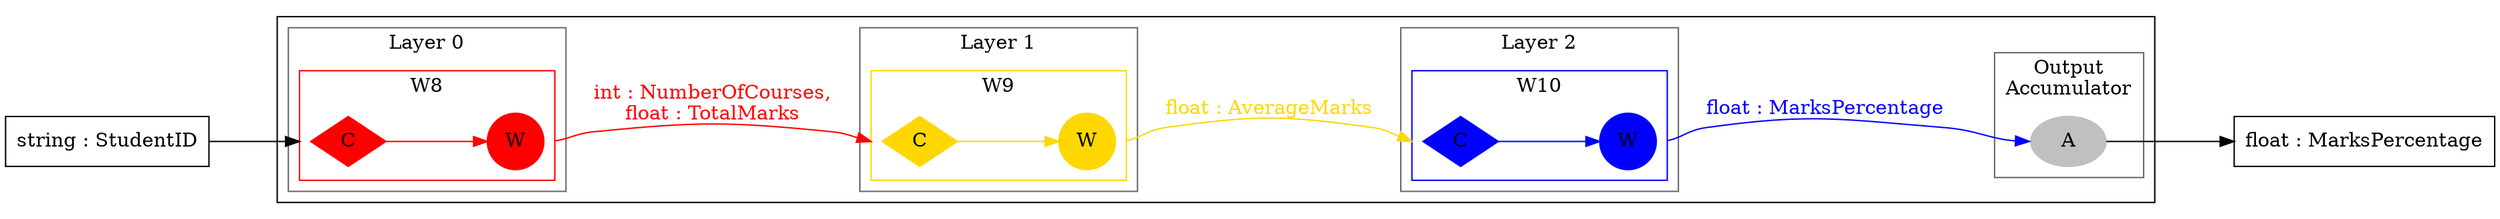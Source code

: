 digraph CompSvc_123
{
	rankdir = LR;
	nodesep = 0.5;
	ranksep = 1;
	edge [constraint = false];
	compound = true;

	subgraph clusterCS
	{
		subgraph cluster0
		{
			label = "Layer 0";
			color = dimgray;

			subgraph cluster00
			{
				label = "W8";
				color = red;
				c00 [label = "C", shape = diamond, style = filled, color = red, fillcolor = red];
				w00 [label = "W", shape = circle, style = filled, color = red, fillcolor = red];
			}

			c00 -> w00[constraint = true, color = red];
		}

		subgraph cluster1
		{
			label = "Layer 1";
			color = dimgray;

			subgraph cluster10
			{
				label = "W9";
				color = gold;
				c10 [label = "C", shape = diamond, style = filled, color = gold, fillcolor = gold];
				w10 [label = "W", shape = circle, style = filled, color = gold, fillcolor = gold];
			}

			c10 -> w10[constraint = true, color = gold];
		}

		subgraph cluster2
		{
			label = "Layer 2";
			color = dimgray;

			subgraph cluster20
			{
				label = "W10";
				color = blue;
				c20 [label = "C", shape = diamond, style = filled, color = blue, fillcolor = blue];
				w20 [label = "W", shape = circle, style = filled, color = blue, fillcolor = blue];
			}

			c20 -> w20[constraint = true, color = blue];
		}

		subgraph cluster3
		{
			label = "Output\nAccumulator";
			color = dimgray;
			a [label = "A", style = filled, color = gray, fillcolor = gray];
		}

		w00 -> c10 [ltail = cluster00, lhead = cluster10, constraint = true, style = invis];
		w10 -> c20 [ltail = cluster10, lhead = cluster20, constraint = true, style = invis];
		w20 -> a [ltail = cluster20, constraint = true,  style = invis];

		w00:e -> c10:w [ltail = cluster00, lhead = cluster10, label = "int : NumberOfCourses,\nfloat : TotalMarks", color = red, fontcolor = red];
		w10:e -> c20:w [ltail = cluster10, lhead = cluster20, label = "float : AverageMarks", color = gold, fontcolor = gold];
		w20:e -> a:w [ltail = cluster20, label = "float : MarksPercentage", color = blue, fontcolor = blue];
	}

	{
		rank = same;
		input0 [shape = rectangle, label = "string : StudentID"];
	}
	input0:e -> c00:w [lhead = cluster00, constraint = true];

	csoutput [shape = rectangle, label = "float : MarksPercentage"];
	a -> csoutput [constraint = true];
}